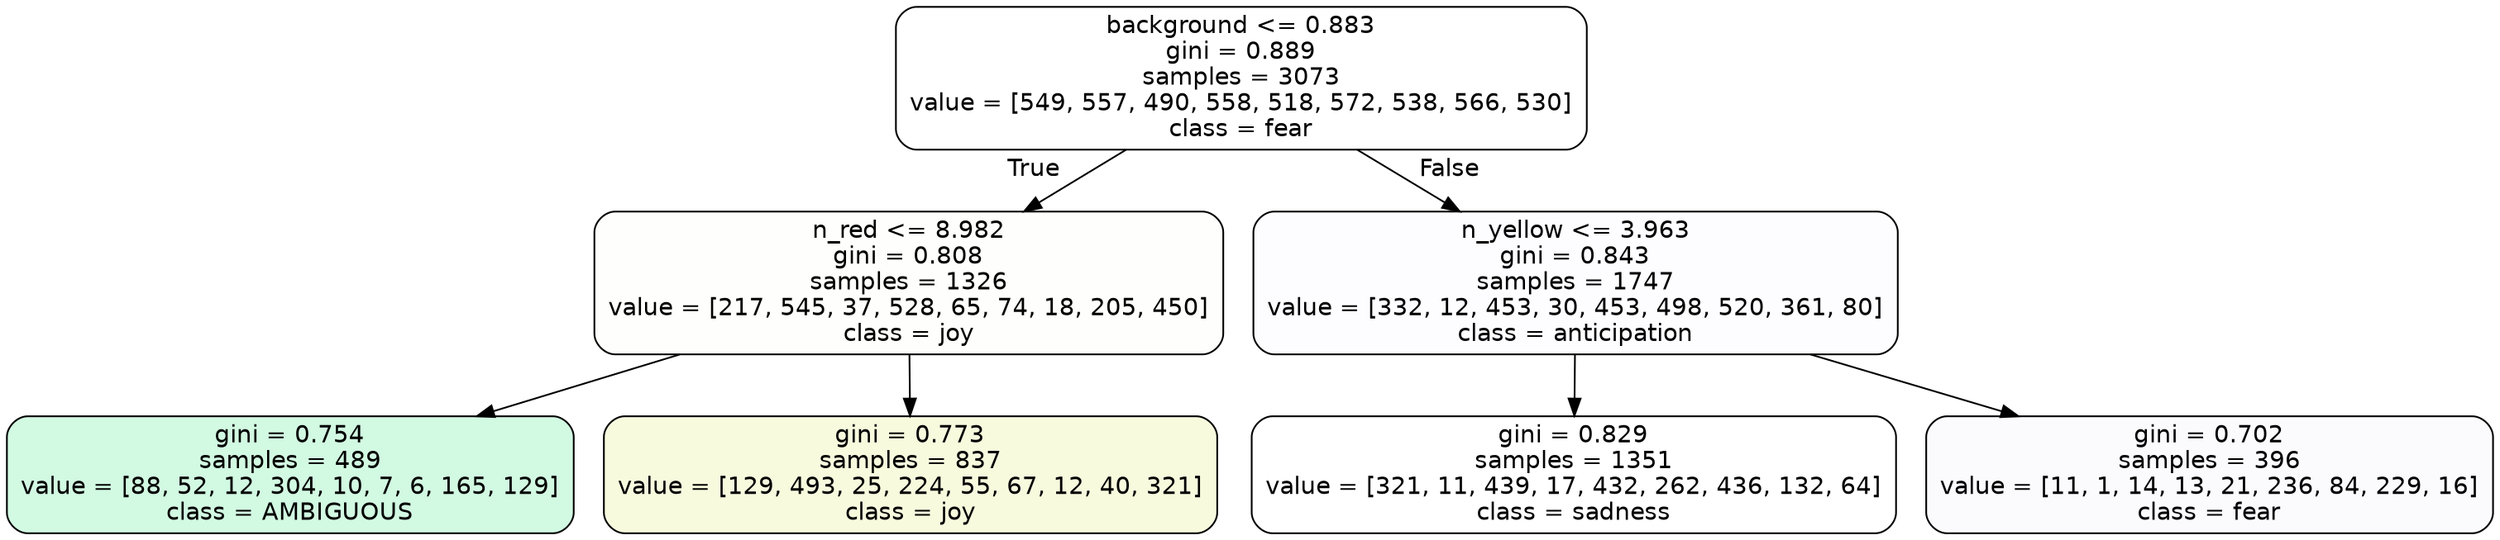digraph Tree {
node [shape=box, style="filled, rounded", color="black", fontname=helvetica] ;
edge [fontname=helvetica] ;
0 [label="background <= 0.883\ngini = 0.889\nsamples = 3073\nvalue = [549, 557, 490, 558, 518, 572, 538, 566, 530]\nclass = fear", fillcolor="#3964e500"] ;
1 [label="n_red <= 8.982\ngini = 0.808\nsamples = 1326\nvalue = [217, 545, 37, 528, 65, 74, 18, 205, 450]\nclass = joy", fillcolor="#d7e53903"] ;
0 -> 1 [labeldistance=2.5, labelangle=45, headlabel="True"] ;
2 [label="gini = 0.754\nsamples = 489\nvalue = [88, 52, 12, 304, 10, 7, 6, 165, 129]\nclass = AMBIGUOUS", fillcolor="#39e5813a"] ;
1 -> 2 ;
3 [label="gini = 0.773\nsamples = 837\nvalue = [129, 493, 25, 224, 55, 67, 12, 40, 321]\nclass = joy", fillcolor="#d7e5392a"] ;
1 -> 3 ;
4 [label="n_yellow <= 3.963\ngini = 0.843\nsamples = 1747\nvalue = [332, 12, 453, 30, 453, 498, 520, 361, 80]\nclass = anticipation", fillcolor="#8139e503"] ;
0 -> 4 [labeldistance=2.5, labelangle=-45, headlabel="False"] ;
5 [label="gini = 0.829\nsamples = 1351\nvalue = [321, 11, 439, 17, 432, 262, 436, 132, 64]\nclass = sadness", fillcolor="#64e53900"] ;
4 -> 5 ;
6 [label="gini = 0.702\nsamples = 396\nvalue = [11, 1, 14, 13, 21, 236, 84, 229, 16]\nclass = fear", fillcolor="#3964e505"] ;
4 -> 6 ;
}